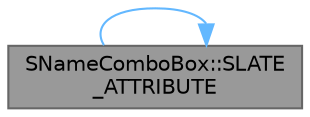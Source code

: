 digraph "SNameComboBox::SLATE_ATTRIBUTE"
{
 // INTERACTIVE_SVG=YES
 // LATEX_PDF_SIZE
  bgcolor="transparent";
  edge [fontname=Helvetica,fontsize=10,labelfontname=Helvetica,labelfontsize=10];
  node [fontname=Helvetica,fontsize=10,shape=box,height=0.2,width=0.4];
  rankdir="LR";
  Node1 [id="Node000001",label="SNameComboBox::SLATE\l_ATTRIBUTE",height=0.2,width=0.4,color="gray40", fillcolor="grey60", style="filled", fontcolor="black",tooltip="Sets the font used to draw the text."];
  Node1 -> Node1 [id="edge1_Node000001_Node000001",color="steelblue1",style="solid",tooltip=" "];
}

